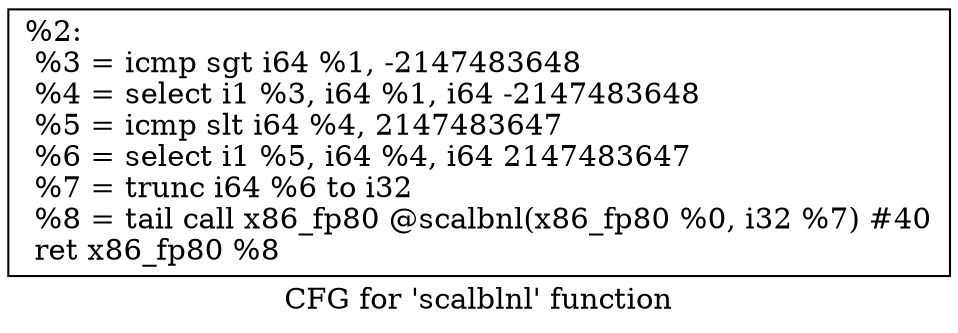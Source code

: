 digraph "CFG for 'scalblnl' function" {
	label="CFG for 'scalblnl' function";

	Node0x198a730 [shape=record,label="{%2:\l  %3 = icmp sgt i64 %1, -2147483648\l  %4 = select i1 %3, i64 %1, i64 -2147483648\l  %5 = icmp slt i64 %4, 2147483647\l  %6 = select i1 %5, i64 %4, i64 2147483647\l  %7 = trunc i64 %6 to i32\l  %8 = tail call x86_fp80 @scalbnl(x86_fp80 %0, i32 %7) #40\l  ret x86_fp80 %8\l}"];
}
